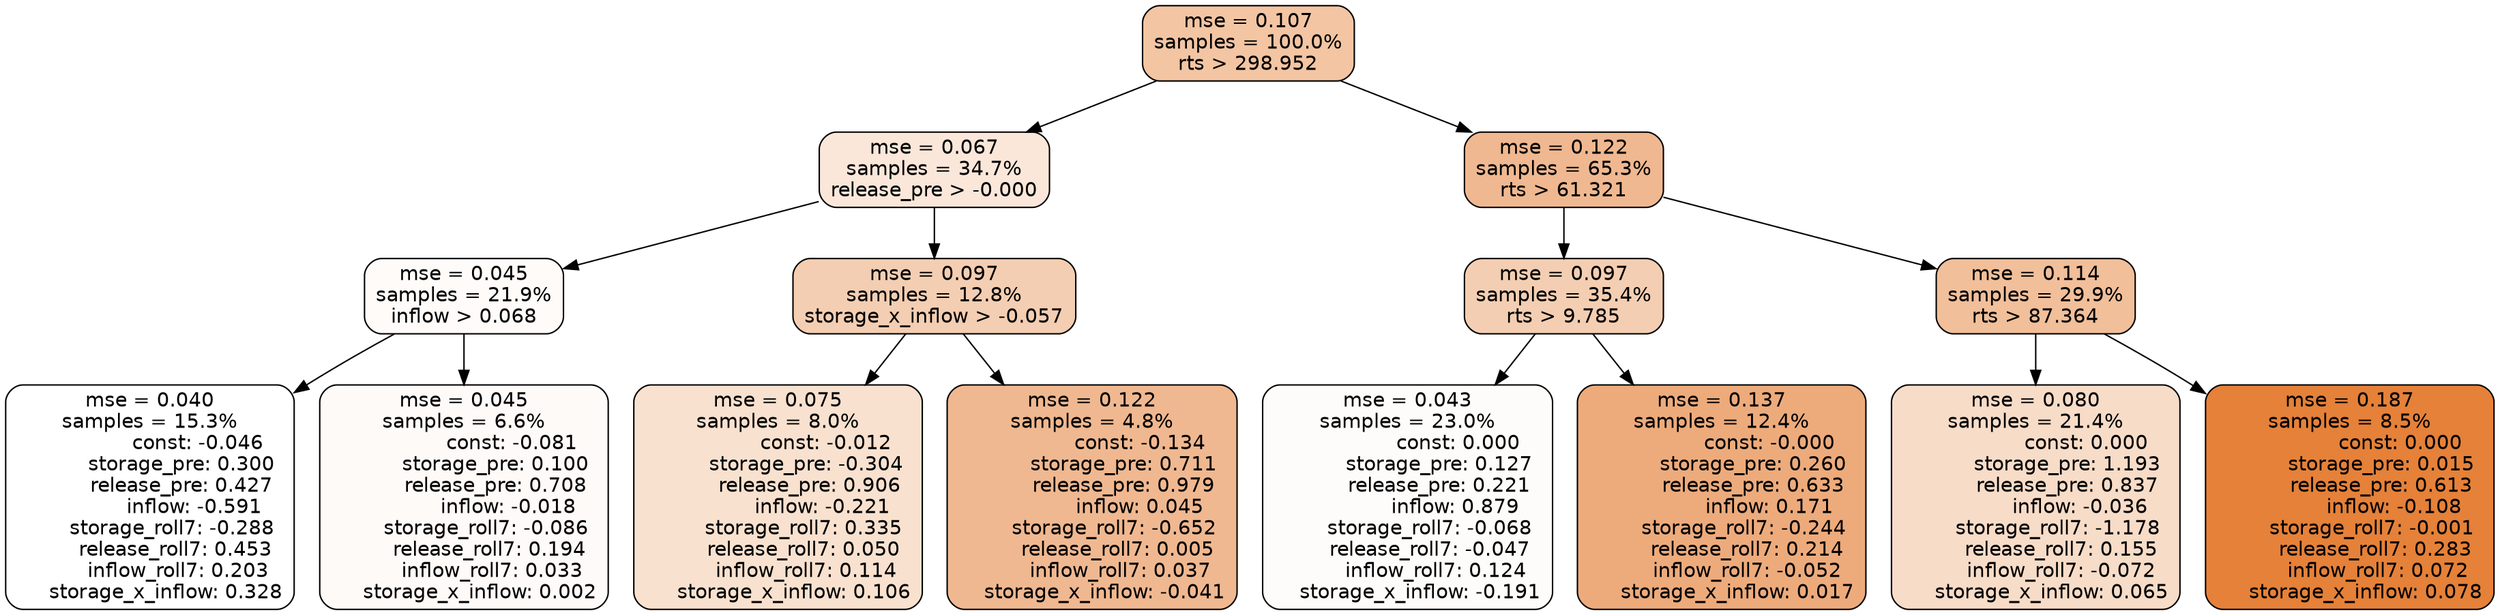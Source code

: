 digraph tree {
node [shape=rectangle, style="filled, rounded", color="black", fontname=helvetica] ;
edge [fontname=helvetica] ;
	"0" [label="mse = 0.107
samples = 100.0%
rts > 298.952", fillcolor="#f3c5a3"]
	"8" [label="mse = 0.067
samples = 34.7%
release_pre > -0.000", fillcolor="#fae7da"]
	"1" [label="mse = 0.122
samples = 65.3%
rts > 61.321", fillcolor="#f0b890"]
	"9" [label="mse = 0.045
samples = 21.9%
inflow > 0.068", fillcolor="#fefbf8"]
	"12" [label="mse = 0.097
samples = 12.8%
storage_x_inflow > -0.057", fillcolor="#f4ceb2"]
	"2" [label="mse = 0.097
samples = 35.4%
rts > 9.785", fillcolor="#f4ceb2"]
	"5" [label="mse = 0.114
samples = 29.9%
rts > 87.364", fillcolor="#f1bf9a"]
	"10" [label="mse = 0.040
samples = 15.3%
               const: -0.046
          storage_pre: 0.300
          release_pre: 0.427
              inflow: -0.591
       storage_roll7: -0.288
        release_roll7: 0.453
         inflow_roll7: 0.203
     storage_x_inflow: 0.328", fillcolor="#ffffff"]
	"11" [label="mse = 0.045
samples = 6.6%
               const: -0.081
          storage_pre: 0.100
          release_pre: 0.708
              inflow: -0.018
       storage_roll7: -0.086
        release_roll7: 0.194
         inflow_roll7: 0.033
     storage_x_inflow: 0.002", fillcolor="#fefaf8"]
	"13" [label="mse = 0.075
samples = 8.0%
               const: -0.012
         storage_pre: -0.304
          release_pre: 0.906
              inflow: -0.221
        storage_roll7: 0.335
        release_roll7: 0.050
         inflow_roll7: 0.114
     storage_x_inflow: 0.106", fillcolor="#f8e1cf"]
	"14" [label="mse = 0.122
samples = 4.8%
               const: -0.134
          storage_pre: 0.711
          release_pre: 0.979
               inflow: 0.045
       storage_roll7: -0.652
        release_roll7: 0.005
         inflow_roll7: 0.037
    storage_x_inflow: -0.041", fillcolor="#f0b890"]
	"3" [label="mse = 0.043
samples = 23.0%
                const: 0.000
          storage_pre: 0.127
          release_pre: 0.221
               inflow: 0.879
       storage_roll7: -0.068
       release_roll7: -0.047
         inflow_roll7: 0.124
    storage_x_inflow: -0.191", fillcolor="#fefcfb"]
	"4" [label="mse = 0.137
samples = 12.4%
               const: -0.000
          storage_pre: 0.260
          release_pre: 0.633
               inflow: 0.171
       storage_roll7: -0.244
        release_roll7: 0.214
        inflow_roll7: -0.052
     storage_x_inflow: 0.017", fillcolor="#edab7c"]
	"7" [label="mse = 0.080
samples = 21.4%
                const: 0.000
          storage_pre: 1.193
          release_pre: 0.837
              inflow: -0.036
       storage_roll7: -1.178
        release_roll7: 0.155
        inflow_roll7: -0.072
     storage_x_inflow: 0.065", fillcolor="#f7dcc8"]
	"6" [label="mse = 0.187
samples = 8.5%
                const: 0.000
          storage_pre: 0.015
          release_pre: 0.613
              inflow: -0.108
       storage_roll7: -0.001
        release_roll7: 0.283
         inflow_roll7: 0.072
     storage_x_inflow: 0.078", fillcolor="#e58139"]

	"0" -> "1"
	"0" -> "8"
	"8" -> "9"
	"8" -> "12"
	"1" -> "2"
	"1" -> "5"
	"9" -> "10"
	"9" -> "11"
	"12" -> "13"
	"12" -> "14"
	"2" -> "3"
	"2" -> "4"
	"5" -> "6"
	"5" -> "7"
}